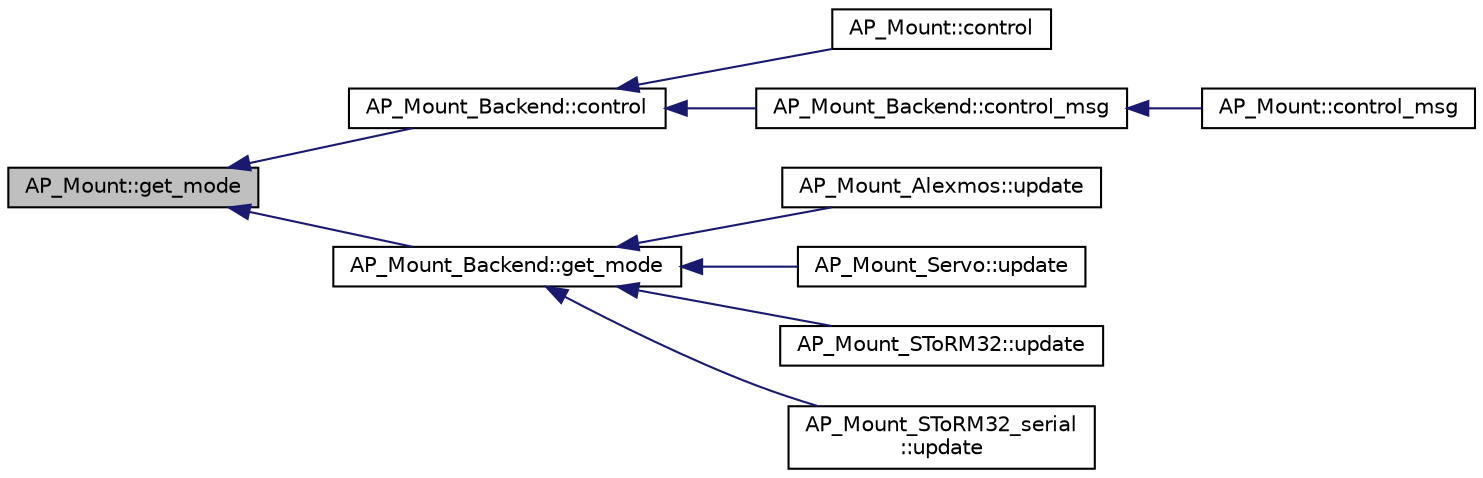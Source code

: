 digraph "AP_Mount::get_mode"
{
 // INTERACTIVE_SVG=YES
  edge [fontname="Helvetica",fontsize="10",labelfontname="Helvetica",labelfontsize="10"];
  node [fontname="Helvetica",fontsize="10",shape=record];
  rankdir="LR";
  Node1 [label="AP_Mount::get_mode",height=0.2,width=0.4,color="black", fillcolor="grey75", style="filled", fontcolor="black"];
  Node1 -> Node2 [dir="back",color="midnightblue",fontsize="10",style="solid",fontname="Helvetica"];
  Node2 [label="AP_Mount_Backend::control",height=0.2,width=0.4,color="black", fillcolor="white", style="filled",URL="$classAP__Mount__Backend.html#a2c05c2c449c8b03c1dc215ba30b4f98a"];
  Node2 -> Node3 [dir="back",color="midnightblue",fontsize="10",style="solid",fontname="Helvetica"];
  Node3 [label="AP_Mount::control",height=0.2,width=0.4,color="black", fillcolor="white", style="filled",URL="$classAP__Mount.html#a77a33bdfe35ab9c70cc15d7e5d623af7"];
  Node2 -> Node4 [dir="back",color="midnightblue",fontsize="10",style="solid",fontname="Helvetica"];
  Node4 [label="AP_Mount_Backend::control_msg",height=0.2,width=0.4,color="black", fillcolor="white", style="filled",URL="$classAP__Mount__Backend.html#ae975fe1daaa9722be740772fcb20e0ff"];
  Node4 -> Node5 [dir="back",color="midnightblue",fontsize="10",style="solid",fontname="Helvetica"];
  Node5 [label="AP_Mount::control_msg",height=0.2,width=0.4,color="black", fillcolor="white", style="filled",URL="$classAP__Mount.html#a88ddd07ac8d62ca4b93f06667ecb1fdc"];
  Node1 -> Node6 [dir="back",color="midnightblue",fontsize="10",style="solid",fontname="Helvetica"];
  Node6 [label="AP_Mount_Backend::get_mode",height=0.2,width=0.4,color="black", fillcolor="white", style="filled",URL="$classAP__Mount__Backend.html#a5b180d2237a8e70d512762f651291f49"];
  Node6 -> Node7 [dir="back",color="midnightblue",fontsize="10",style="solid",fontname="Helvetica"];
  Node7 [label="AP_Mount_Alexmos::update",height=0.2,width=0.4,color="black", fillcolor="white", style="filled",URL="$classAP__Mount__Alexmos.html#ad6fa0fd652a1401e0c9d791ad9399b67"];
  Node6 -> Node8 [dir="back",color="midnightblue",fontsize="10",style="solid",fontname="Helvetica"];
  Node8 [label="AP_Mount_Servo::update",height=0.2,width=0.4,color="black", fillcolor="white", style="filled",URL="$classAP__Mount__Servo.html#a8f4caa1ed68b0062d25e60c42b333995"];
  Node6 -> Node9 [dir="back",color="midnightblue",fontsize="10",style="solid",fontname="Helvetica"];
  Node9 [label="AP_Mount_SToRM32::update",height=0.2,width=0.4,color="black", fillcolor="white", style="filled",URL="$classAP__Mount__SToRM32.html#ace0a2b82782d8c587ed2ae17fc123e99"];
  Node6 -> Node10 [dir="back",color="midnightblue",fontsize="10",style="solid",fontname="Helvetica"];
  Node10 [label="AP_Mount_SToRM32_serial\l::update",height=0.2,width=0.4,color="black", fillcolor="white", style="filled",URL="$classAP__Mount__SToRM32__serial.html#a0e8996b1bfa413cf9fbaef55e5bb0fb4"];
}

